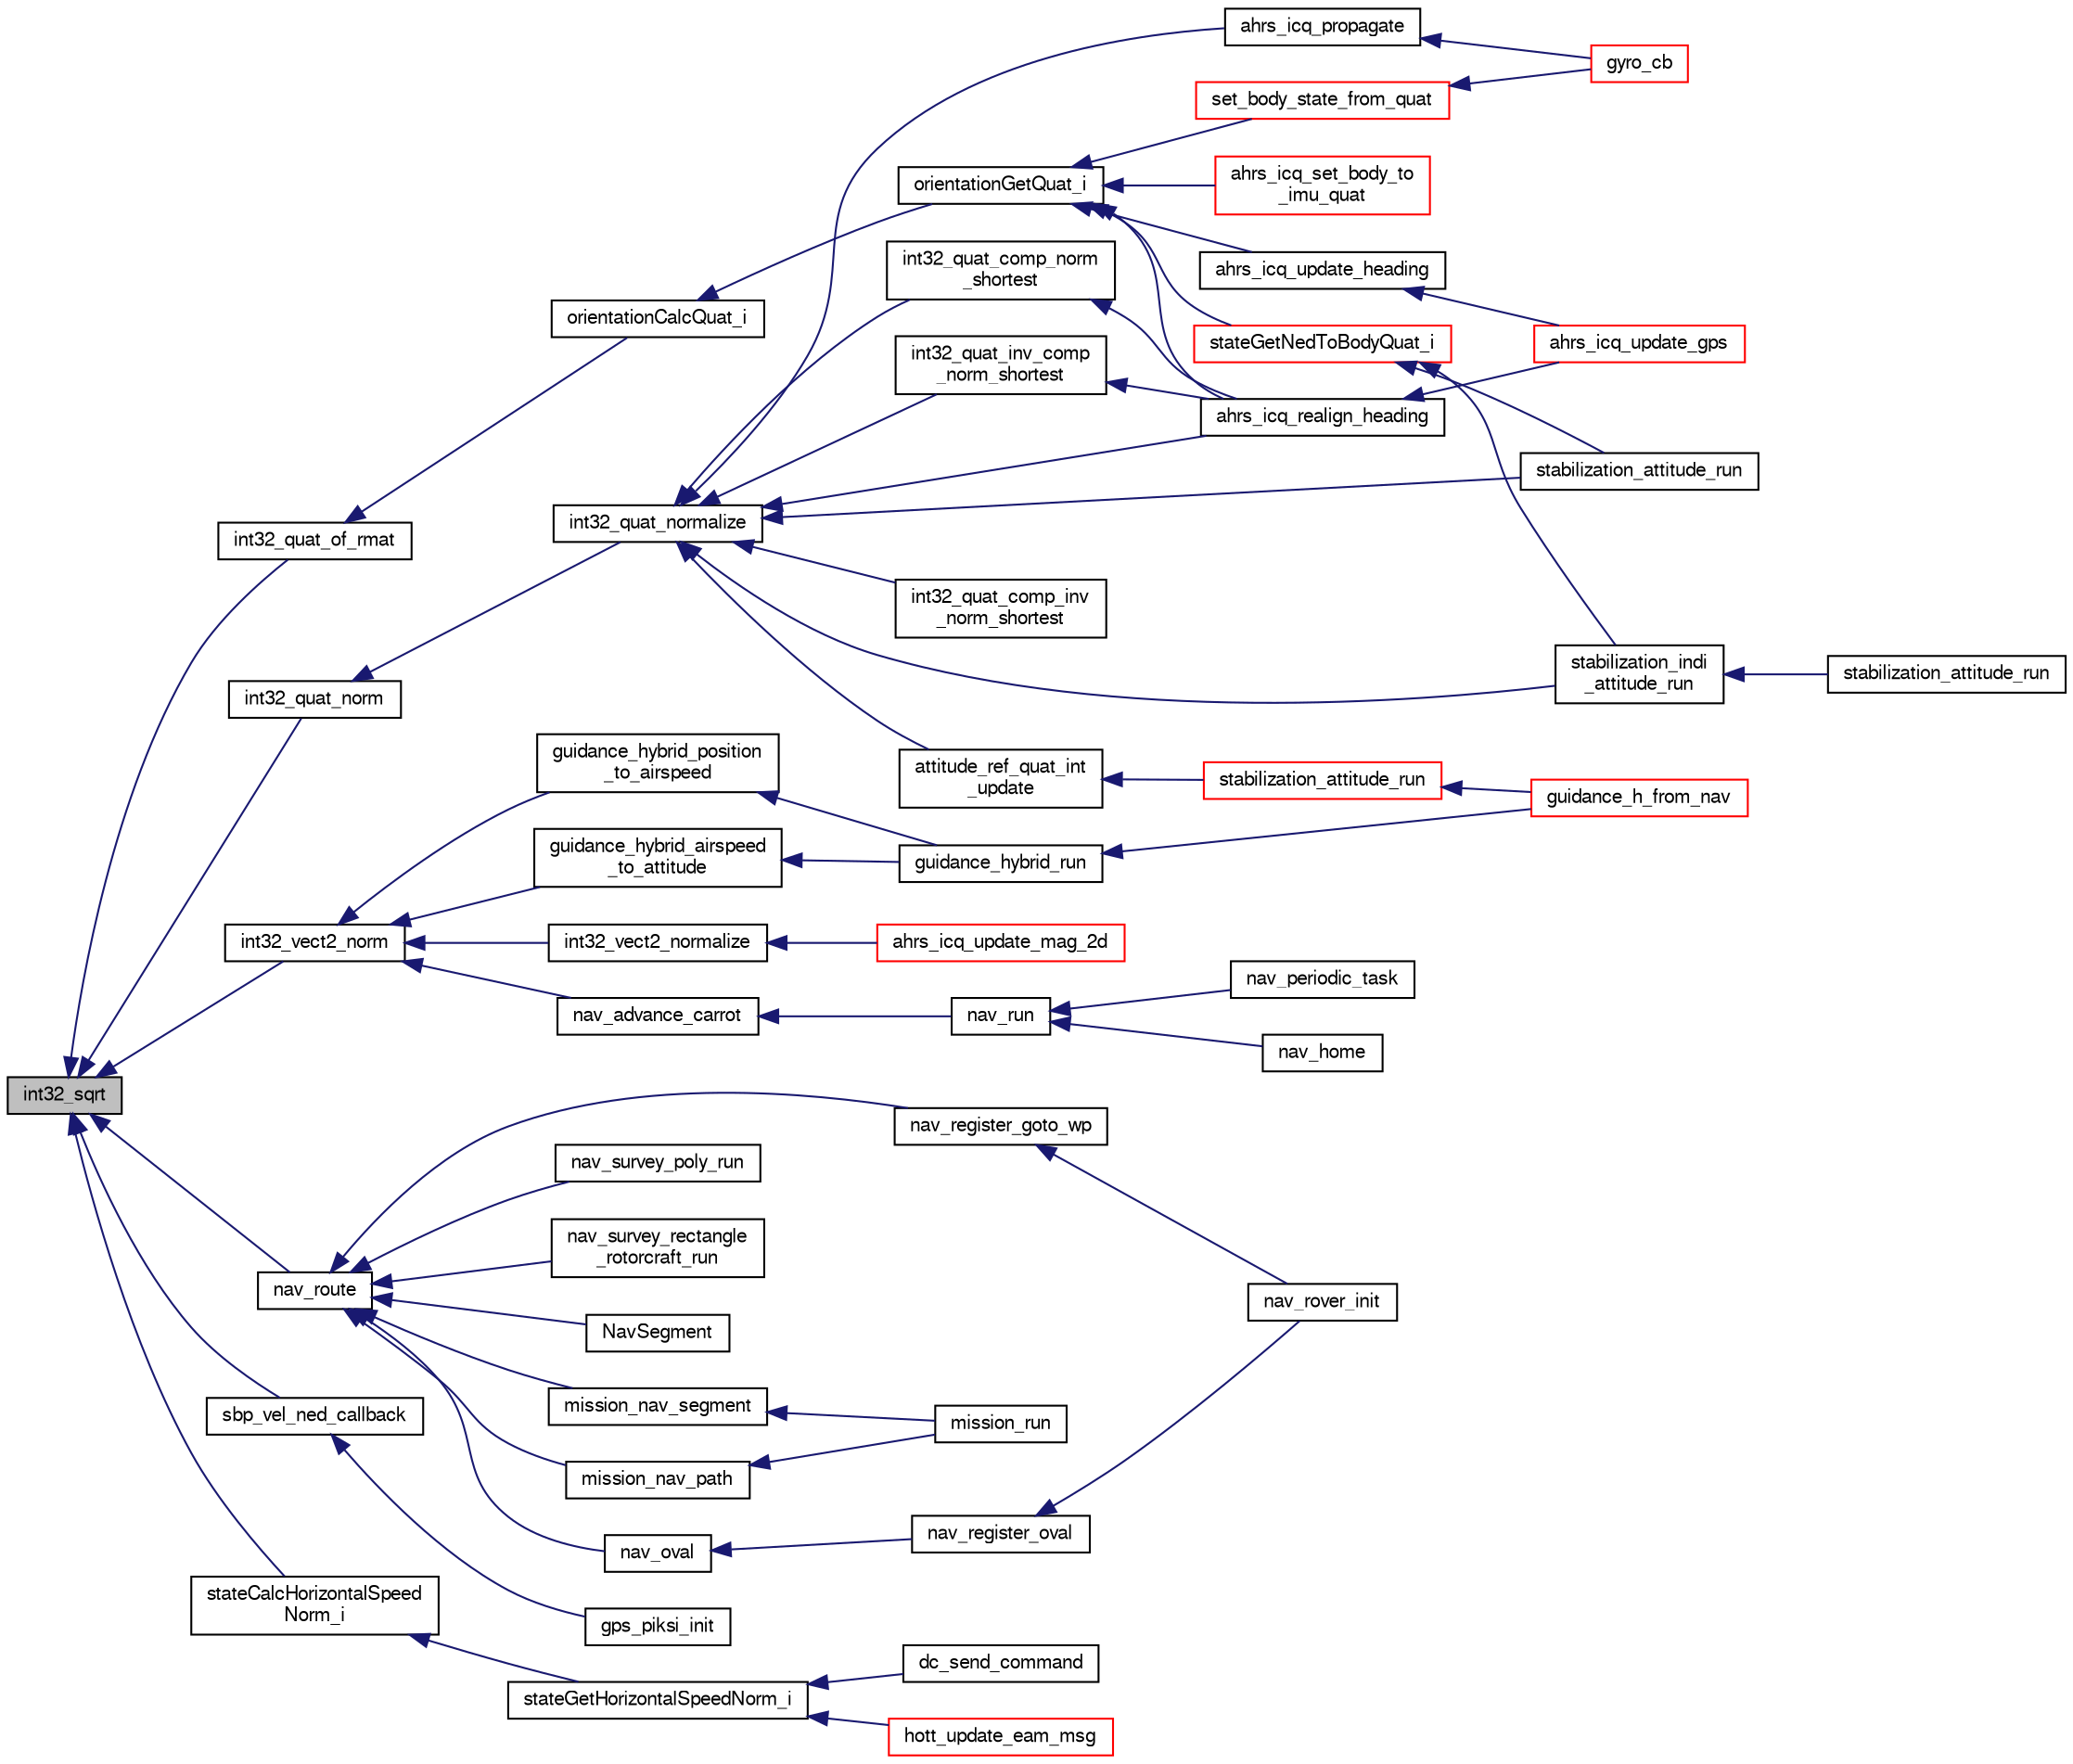 digraph "int32_sqrt"
{
  edge [fontname="FreeSans",fontsize="10",labelfontname="FreeSans",labelfontsize="10"];
  node [fontname="FreeSans",fontsize="10",shape=record];
  rankdir="LR";
  Node1 [label="int32_sqrt",height=0.2,width=0.4,color="black", fillcolor="grey75", style="filled", fontcolor="black"];
  Node1 -> Node2 [dir="back",color="midnightblue",fontsize="10",style="solid",fontname="FreeSans"];
  Node2 [label="int32_quat_norm",height=0.2,width=0.4,color="black", fillcolor="white", style="filled",URL="$group__math__algebra__int.html#ga1dac7ce8c769898ccda119edb55f52ef",tooltip="Norm of a quaternion. "];
  Node2 -> Node3 [dir="back",color="midnightblue",fontsize="10",style="solid",fontname="FreeSans"];
  Node3 [label="int32_quat_normalize",height=0.2,width=0.4,color="black", fillcolor="white", style="filled",URL="$group__math__algebra__int.html#ga00267cacb602945fc6cfb054492460fa",tooltip="normalize a quaternion inplace "];
  Node3 -> Node4 [dir="back",color="midnightblue",fontsize="10",style="solid",fontname="FreeSans"];
  Node4 [label="ahrs_icq_propagate",height=0.2,width=0.4,color="black", fillcolor="white", style="filled",URL="$ahrs__int__cmpl__quat_8h.html#af157b638d627a07ce3b8c86436c0ce4c"];
  Node4 -> Node5 [dir="back",color="midnightblue",fontsize="10",style="solid",fontname="FreeSans"];
  Node5 [label="gyro_cb",height=0.2,width=0.4,color="red", fillcolor="white", style="filled",URL="$ahrs__int__cmpl__quat__wrapper_8c.html#a47e1ea35fdb43af72537c6c9f38b889d"];
  Node3 -> Node6 [dir="back",color="midnightblue",fontsize="10",style="solid",fontname="FreeSans"];
  Node6 [label="ahrs_icq_realign_heading",height=0.2,width=0.4,color="black", fillcolor="white", style="filled",URL="$ahrs__int__cmpl__quat_8h.html#a954df43f45ac2f8c6e59319c25ce607a",tooltip="Hard reset yaw to a heading. "];
  Node6 -> Node7 [dir="back",color="midnightblue",fontsize="10",style="solid",fontname="FreeSans"];
  Node7 [label="ahrs_icq_update_gps",height=0.2,width=0.4,color="red", fillcolor="white", style="filled",URL="$ahrs__int__cmpl__quat_8h.html#a75015adf5b7c98bd9eb6b588850d8449"];
  Node3 -> Node8 [dir="back",color="midnightblue",fontsize="10",style="solid",fontname="FreeSans"];
  Node8 [label="attitude_ref_quat_int\l_update",height=0.2,width=0.4,color="black", fillcolor="white", style="filled",URL="$stabilization__attitude__ref__quat__int_8h.html#a20f0b5f27a66365eac7b4ed8af49960c",tooltip="Propagate reference. "];
  Node8 -> Node9 [dir="back",color="midnightblue",fontsize="10",style="solid",fontname="FreeSans"];
  Node9 [label="stabilization_attitude_run",height=0.2,width=0.4,color="red", fillcolor="white", style="filled",URL="$stabilization__attitude__quat__int_8c.html#a18a45e70bf2fae908ece863a764f777b"];
  Node9 -> Node10 [dir="back",color="midnightblue",fontsize="10",style="solid",fontname="FreeSans"];
  Node10 [label="guidance_h_from_nav",height=0.2,width=0.4,color="red", fillcolor="white", style="filled",URL="$rotorcraft_2guidance_2guidance__h_8h.html#a609bdd40f9f6aeac4b4d493ffabd24d5",tooltip="Set horizontal guidance from NAV and run control loop. "];
  Node3 -> Node11 [dir="back",color="midnightblue",fontsize="10",style="solid",fontname="FreeSans"];
  Node11 [label="int32_quat_comp_inv\l_norm_shortest",height=0.2,width=0.4,color="black", fillcolor="white", style="filled",URL="$group__math__algebra__int.html#ga6690b9bed5e7eb9f5c3ee6db7951e09b",tooltip="Composition (multiplication) of two quaternions with normalization. "];
  Node3 -> Node12 [dir="back",color="midnightblue",fontsize="10",style="solid",fontname="FreeSans"];
  Node12 [label="int32_quat_comp_norm\l_shortest",height=0.2,width=0.4,color="black", fillcolor="white", style="filled",URL="$group__math__algebra__int.html#ga375ede60f5f4419d92fa4cb901c6691a",tooltip="Composition (multiplication) of two quaternions with normalization. "];
  Node12 -> Node6 [dir="back",color="midnightblue",fontsize="10",style="solid",fontname="FreeSans"];
  Node3 -> Node13 [dir="back",color="midnightblue",fontsize="10",style="solid",fontname="FreeSans"];
  Node13 [label="int32_quat_inv_comp\l_norm_shortest",height=0.2,width=0.4,color="black", fillcolor="white", style="filled",URL="$group__math__algebra__int.html#ga55444a63fb6a2dcbec76a23443aea1de",tooltip="Composition (multiplication) of two quaternions with normalization. "];
  Node13 -> Node6 [dir="back",color="midnightblue",fontsize="10",style="solid",fontname="FreeSans"];
  Node3 -> Node14 [dir="back",color="midnightblue",fontsize="10",style="solid",fontname="FreeSans"];
  Node14 [label="stabilization_attitude_run",height=0.2,width=0.4,color="black", fillcolor="white", style="filled",URL="$stabilization__attitude__heli__indi_8c.html#add1138c9aae1adaafdb42ddf2f0c039a"];
  Node3 -> Node15 [dir="back",color="midnightblue",fontsize="10",style="solid",fontname="FreeSans"];
  Node15 [label="stabilization_indi\l_attitude_run",height=0.2,width=0.4,color="black", fillcolor="white", style="filled",URL="$stabilization__indi__simple_8h.html#a32497fd2d2c56c87a83bddb1f7b62fa8",tooltip="runs stabilization indi "];
  Node15 -> Node16 [dir="back",color="midnightblue",fontsize="10",style="solid",fontname="FreeSans"];
  Node16 [label="stabilization_attitude_run",height=0.2,width=0.4,color="black", fillcolor="white", style="filled",URL="$stabilization__attitude__quat__indi_8c.html#add1138c9aae1adaafdb42ddf2f0c039a"];
  Node1 -> Node17 [dir="back",color="midnightblue",fontsize="10",style="solid",fontname="FreeSans"];
  Node17 [label="int32_quat_of_rmat",height=0.2,width=0.4,color="black", fillcolor="white", style="filled",URL="$group__math__algebra__int.html#ga492c7dfcb9089c8bdb0d20d89089b542",tooltip="Quaternion from rotation matrix. "];
  Node17 -> Node18 [dir="back",color="midnightblue",fontsize="10",style="solid",fontname="FreeSans"];
  Node18 [label="orientationCalcQuat_i",height=0.2,width=0.4,color="black", fillcolor="white", style="filled",URL="$group__math__orientation__representation.html#gaa411e2093feec3fef9e18c4a52b74c38"];
  Node18 -> Node19 [dir="back",color="midnightblue",fontsize="10",style="solid",fontname="FreeSans"];
  Node19 [label="orientationGetQuat_i",height=0.2,width=0.4,color="black", fillcolor="white", style="filled",URL="$group__math__orientation__representation.html#ga86b153b2106a638cef8e314125c47306",tooltip="Get vehicle body attitude quaternion (int). "];
  Node19 -> Node6 [dir="back",color="midnightblue",fontsize="10",style="solid",fontname="FreeSans"];
  Node19 -> Node20 [dir="back",color="midnightblue",fontsize="10",style="solid",fontname="FreeSans"];
  Node20 [label="ahrs_icq_set_body_to\l_imu_quat",height=0.2,width=0.4,color="red", fillcolor="white", style="filled",URL="$ahrs__int__cmpl__quat_8h.html#af4f86e2321466fd50aae62120f20eae4"];
  Node19 -> Node21 [dir="back",color="midnightblue",fontsize="10",style="solid",fontname="FreeSans"];
  Node21 [label="ahrs_icq_update_heading",height=0.2,width=0.4,color="black", fillcolor="white", style="filled",URL="$ahrs__int__cmpl__quat_8h.html#a7fb1fae4a1f5b6b1a12173486312b73d",tooltip="Update yaw based on a heading measurement. "];
  Node21 -> Node7 [dir="back",color="midnightblue",fontsize="10",style="solid",fontname="FreeSans"];
  Node19 -> Node22 [dir="back",color="midnightblue",fontsize="10",style="solid",fontname="FreeSans"];
  Node22 [label="set_body_state_from_quat",height=0.2,width=0.4,color="red", fillcolor="white", style="filled",URL="$ahrs__int__cmpl__quat__wrapper_8c.html#abea8ede7c8ebc5179487d3464ab513bb",tooltip="Rotate angles and rates from imu to body frame and set state. "];
  Node22 -> Node5 [dir="back",color="midnightblue",fontsize="10",style="solid",fontname="FreeSans"];
  Node19 -> Node23 [dir="back",color="midnightblue",fontsize="10",style="solid",fontname="FreeSans"];
  Node23 [label="stateGetNedToBodyQuat_i",height=0.2,width=0.4,color="red", fillcolor="white", style="filled",URL="$group__state__attitude.html#ga28e5de0a4822cabcfe8350e2343111ce",tooltip="Get vehicle body attitude quaternion (int). "];
  Node23 -> Node14 [dir="back",color="midnightblue",fontsize="10",style="solid",fontname="FreeSans"];
  Node23 -> Node15 [dir="back",color="midnightblue",fontsize="10",style="solid",fontname="FreeSans"];
  Node1 -> Node24 [dir="back",color="midnightblue",fontsize="10",style="solid",fontname="FreeSans"];
  Node24 [label="int32_vect2_norm",height=0.2,width=0.4,color="black", fillcolor="white", style="filled",URL="$group__math__algebra__int.html#ga7e0cea5a49210d843282259d0a40d8e0",tooltip="return norm of 2D vector "];
  Node24 -> Node25 [dir="back",color="midnightblue",fontsize="10",style="solid",fontname="FreeSans"];
  Node25 [label="guidance_hybrid_airspeed\l_to_attitude",height=0.2,width=0.4,color="black", fillcolor="white", style="filled",URL="$guidance__hybrid_8h.html#abc880768e854c8f3980d27e04fbcc8bf",tooltip="Convert a required airspeed to a certain attitude for the Hybrid. "];
  Node25 -> Node26 [dir="back",color="midnightblue",fontsize="10",style="solid",fontname="FreeSans"];
  Node26 [label="guidance_hybrid_run",height=0.2,width=0.4,color="black", fillcolor="white", style="filled",URL="$guidance__hybrid_8h.html#aec05281e53f21c0519de91624cf65399",tooltip="Runs the Hybrid Guidance main functions. "];
  Node26 -> Node10 [dir="back",color="midnightblue",fontsize="10",style="solid",fontname="FreeSans"];
  Node24 -> Node27 [dir="back",color="midnightblue",fontsize="10",style="solid",fontname="FreeSans"];
  Node27 [label="guidance_hybrid_position\l_to_airspeed",height=0.2,width=0.4,color="black", fillcolor="white", style="filled",URL="$guidance__hybrid_8h.html#a2eb62c11745a8714efef18130c8348f0",tooltip="Description. "];
  Node27 -> Node26 [dir="back",color="midnightblue",fontsize="10",style="solid",fontname="FreeSans"];
  Node24 -> Node28 [dir="back",color="midnightblue",fontsize="10",style="solid",fontname="FreeSans"];
  Node28 [label="nav_advance_carrot",height=0.2,width=0.4,color="black", fillcolor="white", style="filled",URL="$rotorcraft_2navigation_8c.html#ada866aaf327a9845a2d6d28670e98d96"];
  Node28 -> Node29 [dir="back",color="midnightblue",fontsize="10",style="solid",fontname="FreeSans"];
  Node29 [label="nav_run",height=0.2,width=0.4,color="black", fillcolor="white", style="filled",URL="$rover_2navigation_8h.html#a4722a6d624ce0bb547c43724e2bb9f71"];
  Node29 -> Node30 [dir="back",color="midnightblue",fontsize="10",style="solid",fontname="FreeSans"];
  Node30 [label="nav_home",height=0.2,width=0.4,color="black", fillcolor="white", style="filled",URL="$rotorcraft_2navigation_8c.html#a069e6b8f68b2e117cbbe03f29e30a2e3",tooltip="Home mode navigation. "];
  Node29 -> Node31 [dir="back",color="midnightblue",fontsize="10",style="solid",fontname="FreeSans"];
  Node31 [label="nav_periodic_task",height=0.2,width=0.4,color="black", fillcolor="white", style="filled",URL="$rotorcraft_2navigation_8c.html#ad40d34bcd8520f64bb073fae4a08878e",tooltip="Navigation main: call to the code generated from the XML flight plan. "];
  Node24 -> Node32 [dir="back",color="midnightblue",fontsize="10",style="solid",fontname="FreeSans"];
  Node32 [label="int32_vect2_normalize",height=0.2,width=0.4,color="black", fillcolor="white", style="filled",URL="$group__math__algebra__int.html#ga60a7c58f0acbee3c862e2bea4beaec25",tooltip="normalize 2D vector inplace "];
  Node32 -> Node33 [dir="back",color="midnightblue",fontsize="10",style="solid",fontname="FreeSans"];
  Node33 [label="ahrs_icq_update_mag_2d",height=0.2,width=0.4,color="red", fillcolor="white", style="filled",URL="$ahrs__int__cmpl__quat_8c.html#a7fca7541f65b60590761465cd920e4f2"];
  Node1 -> Node34 [dir="back",color="midnightblue",fontsize="10",style="solid",fontname="FreeSans"];
  Node34 [label="nav_route",height=0.2,width=0.4,color="black", fillcolor="white", style="filled",URL="$rotorcraft_2navigation_8h.html#aa4e109ce786671c72be665dab2d6b9ff"];
  Node34 -> Node35 [dir="back",color="midnightblue",fontsize="10",style="solid",fontname="FreeSans"];
  Node35 [label="mission_nav_path",height=0.2,width=0.4,color="black", fillcolor="white", style="filled",URL="$mission__rotorcraft__nav_8c.html#aa8f5e01954042e24fc602d1de265a30f",tooltip="Navigation function along a path. "];
  Node35 -> Node36 [dir="back",color="midnightblue",fontsize="10",style="solid",fontname="FreeSans"];
  Node36 [label="mission_run",height=0.2,width=0.4,color="black", fillcolor="white", style="filled",URL="$mission__rotorcraft__nav_8c.html#a77c170761e804706933b8eccce1e93ea",tooltip="Run mission. "];
  Node34 -> Node37 [dir="back",color="midnightblue",fontsize="10",style="solid",fontname="FreeSans"];
  Node37 [label="mission_nav_segment",height=0.2,width=0.4,color="black", fillcolor="white", style="filled",URL="$mission__rotorcraft__nav_8c.html#a50f53f512b641bec8ae34365c7725720",tooltip="Navigation function along a segment. "];
  Node37 -> Node36 [dir="back",color="midnightblue",fontsize="10",style="solid",fontname="FreeSans"];
  Node34 -> Node38 [dir="back",color="midnightblue",fontsize="10",style="solid",fontname="FreeSans"];
  Node38 [label="nav_oval",height=0.2,width=0.4,color="black", fillcolor="white", style="filled",URL="$rotorcraft_2navigation_8c.html#ae660519c2f89e1c5f9aac7877f1e46e6",tooltip="Navigation along a figure O. "];
  Node38 -> Node39 [dir="back",color="midnightblue",fontsize="10",style="solid",fontname="FreeSans"];
  Node39 [label="nav_register_oval",height=0.2,width=0.4,color="black", fillcolor="white", style="filled",URL="$rover_2navigation_8h.html#af495131c9e74de9b78173144cda2574c"];
  Node39 -> Node40 [dir="back",color="midnightblue",fontsize="10",style="solid",fontname="FreeSans"];
  Node40 [label="nav_rover_init",height=0.2,width=0.4,color="black", fillcolor="white", style="filled",URL="$nav__rover__base_8h.html#a7dbbfec5c5db9defc4309d2a6cb092b4",tooltip="Init and register nav functions. "];
  Node34 -> Node41 [dir="back",color="midnightblue",fontsize="10",style="solid",fontname="FreeSans"];
  Node41 [label="nav_register_goto_wp",height=0.2,width=0.4,color="black", fillcolor="white", style="filled",URL="$rover_2navigation_8h.html#a7254173fb2381632e0554d801cc59897",tooltip="Registering functions. "];
  Node41 -> Node40 [dir="back",color="midnightblue",fontsize="10",style="solid",fontname="FreeSans"];
  Node34 -> Node42 [dir="back",color="midnightblue",fontsize="10",style="solid",fontname="FreeSans"];
  Node42 [label="nav_survey_poly_run",height=0.2,width=0.4,color="black", fillcolor="white", style="filled",URL="$nav__survey__poly__rotorcraft_8h.html#a3e94ba3055026d18e3acc3027bf25cd9",tooltip="Run polygon survey. "];
  Node34 -> Node43 [dir="back",color="midnightblue",fontsize="10",style="solid",fontname="FreeSans"];
  Node43 [label="nav_survey_rectangle\l_rotorcraft_run",height=0.2,width=0.4,color="black", fillcolor="white", style="filled",URL="$nav__survey__rectangle__rotorcraft_8h.html#a8173c6411f3da20648716f4377a92cca"];
  Node34 -> Node44 [dir="back",color="midnightblue",fontsize="10",style="solid",fontname="FreeSans"];
  Node44 [label="NavSegment",height=0.2,width=0.4,color="black", fillcolor="white", style="filled",URL="$rotorcraft_2navigation_8h.html#a843b85f784aa3a5535ea21a6cfee4117"];
  Node1 -> Node45 [dir="back",color="midnightblue",fontsize="10",style="solid",fontname="FreeSans"];
  Node45 [label="sbp_vel_ned_callback",height=0.2,width=0.4,color="black", fillcolor="white", style="filled",URL="$gps__piksi_8c.html#a0d069b34ba061322d213039fcd99a669"];
  Node45 -> Node46 [dir="back",color="midnightblue",fontsize="10",style="solid",fontname="FreeSans"];
  Node46 [label="gps_piksi_init",height=0.2,width=0.4,color="black", fillcolor="white", style="filled",URL="$gps__piksi_8h.html#a2fcb9204061227b94027a135c469c4b5"];
  Node1 -> Node47 [dir="back",color="midnightblue",fontsize="10",style="solid",fontname="FreeSans"];
  Node47 [label="stateCalcHorizontalSpeed\lNorm_i",height=0.2,width=0.4,color="black", fillcolor="white", style="filled",URL="$group__state__velocity.html#gaa0a543aa37e93fe32b4d7d4312ef5f2b"];
  Node47 -> Node48 [dir="back",color="midnightblue",fontsize="10",style="solid",fontname="FreeSans"];
  Node48 [label="stateGetHorizontalSpeedNorm_i",height=0.2,width=0.4,color="black", fillcolor="white", style="filled",URL="$group__state__velocity.html#gafb59e9bd904a64a08bf4413a84fb6859",tooltip="Get norm of horizontal ground speed (int). "];
  Node48 -> Node49 [dir="back",color="midnightblue",fontsize="10",style="solid",fontname="FreeSans"];
  Node49 [label="dc_send_command",height=0.2,width=0.4,color="black", fillcolor="white", style="filled",URL="$uart__cam__ctrl_8c.html#a833f16388be36136f5d7d173200d5e95",tooltip="Send Command To Camera. "];
  Node48 -> Node50 [dir="back",color="midnightblue",fontsize="10",style="solid",fontname="FreeSans"];
  Node50 [label="hott_update_eam_msg",height=0.2,width=0.4,color="red", fillcolor="white", style="filled",URL="$hott__eam_8h.html#a35e5d6a8530dfc81c2402694e03ea334"];
}
